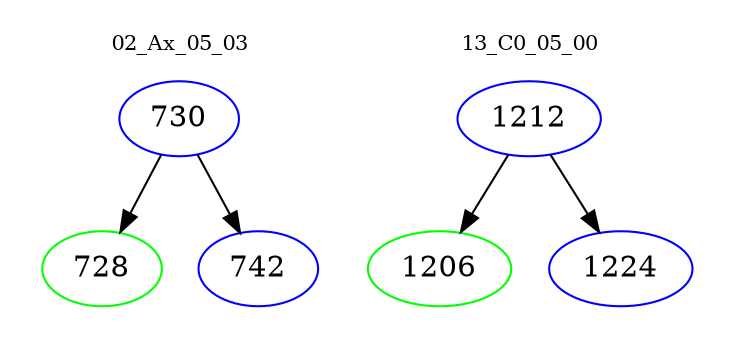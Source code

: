 digraph{
subgraph cluster_0 {
color = white
label = "02_Ax_05_03";
fontsize=10;
T0_730 [label="730", color="blue"]
T0_730 -> T0_728 [color="black"]
T0_728 [label="728", color="green"]
T0_730 -> T0_742 [color="black"]
T0_742 [label="742", color="blue"]
}
subgraph cluster_1 {
color = white
label = "13_C0_05_00";
fontsize=10;
T1_1212 [label="1212", color="blue"]
T1_1212 -> T1_1206 [color="black"]
T1_1206 [label="1206", color="green"]
T1_1212 -> T1_1224 [color="black"]
T1_1224 [label="1224", color="blue"]
}
}
